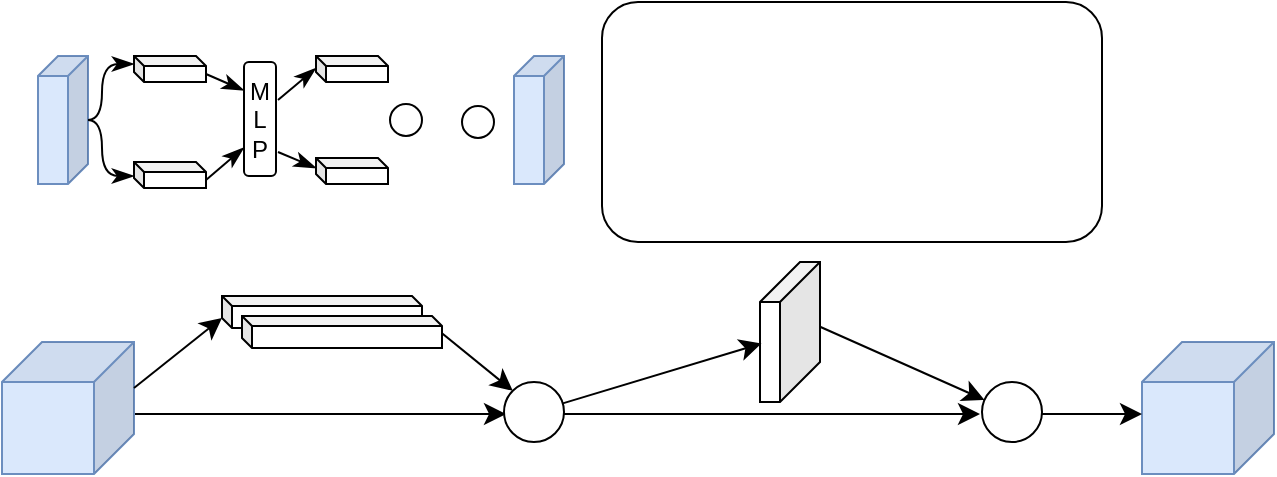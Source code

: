<mxfile version="26.0.15">
  <diagram name="第 1 页" id="USMosS6vwKU6ZGfOITGC">
    <mxGraphModel dx="553" dy="328" grid="1" gridSize="10" guides="1" tooltips="1" connect="1" arrows="1" fold="1" page="1" pageScale="1" pageWidth="827" pageHeight="1169" math="0" shadow="0">
      <root>
        <mxCell id="0" />
        <mxCell id="1" parent="0" />
        <mxCell id="SzQSZSZH6rv7SFYVgMxc-15" style="rounded=0;orthogonalLoop=1;jettySize=auto;html=1;entryX=0;entryY=0.5;entryDx=0;entryDy=0;fontSize=12;startSize=8;endSize=8;" edge="1" parent="1">
          <mxGeometry relative="1" as="geometry">
            <mxPoint x="86.0" y="436" as="sourcePoint" />
            <mxPoint x="272" y="436" as="targetPoint" />
          </mxGeometry>
        </mxCell>
        <mxCell id="SzQSZSZH6rv7SFYVgMxc-11" value="" style="shape=cube;whiteSpace=wrap;html=1;boundedLbl=1;backgroundOutline=1;darkOpacity=0.05;darkOpacity2=0.1;flipH=1;fillColor=#dae8fc;strokeColor=#6c8ebf;size=20;" vertex="1" parent="1">
          <mxGeometry x="20" y="400" width="66" height="66" as="geometry" />
        </mxCell>
        <mxCell id="SzQSZSZH6rv7SFYVgMxc-12" value="" style="shape=cube;whiteSpace=wrap;html=1;boundedLbl=1;backgroundOutline=1;darkOpacity=0.05;darkOpacity2=0.1;flipH=1;fillColor=#dae8fc;strokeColor=#6c8ebf;size=20;" vertex="1" parent="1">
          <mxGeometry x="590" y="400" width="66" height="66" as="geometry" />
        </mxCell>
        <mxCell id="SzQSZSZH6rv7SFYVgMxc-13" value="" style="ellipse;whiteSpace=wrap;html=1;aspect=fixed;" vertex="1" parent="1">
          <mxGeometry x="271" y="420" width="30" height="30" as="geometry" />
        </mxCell>
        <mxCell id="SzQSZSZH6rv7SFYVgMxc-14" value="" style="ellipse;whiteSpace=wrap;html=1;aspect=fixed;" vertex="1" parent="1">
          <mxGeometry x="510" y="420" width="30" height="30" as="geometry" />
        </mxCell>
        <mxCell id="SzQSZSZH6rv7SFYVgMxc-16" style="rounded=0;orthogonalLoop=1;jettySize=auto;html=1;entryX=0;entryY=0.5;entryDx=0;entryDy=0;fontSize=12;startSize=8;endSize=8;" edge="1" parent="1">
          <mxGeometry relative="1" as="geometry">
            <mxPoint x="301" y="436" as="sourcePoint" />
            <mxPoint x="509" y="436" as="targetPoint" />
          </mxGeometry>
        </mxCell>
        <mxCell id="SzQSZSZH6rv7SFYVgMxc-17" style="rounded=0;orthogonalLoop=1;jettySize=auto;html=1;fontSize=12;startSize=8;endSize=8;" edge="1" parent="1">
          <mxGeometry relative="1" as="geometry">
            <mxPoint x="540" y="436" as="sourcePoint" />
            <mxPoint x="590" y="436" as="targetPoint" />
          </mxGeometry>
        </mxCell>
        <mxCell id="SzQSZSZH6rv7SFYVgMxc-22" style="edgeStyle=none;curved=1;rounded=0;orthogonalLoop=1;jettySize=auto;html=1;entryX=0;entryY=0;entryDx=0;entryDy=0;fontSize=12;startSize=8;endSize=8;exitX=0;exitY=0;exitDx=100;exitDy=10.5;exitPerimeter=0;" edge="1" parent="1" source="SzQSZSZH6rv7SFYVgMxc-18" target="SzQSZSZH6rv7SFYVgMxc-13">
          <mxGeometry relative="1" as="geometry" />
        </mxCell>
        <mxCell id="SzQSZSZH6rv7SFYVgMxc-18" value="" style="shape=cube;whiteSpace=wrap;html=1;boundedLbl=1;backgroundOutline=1;darkOpacity=0.05;darkOpacity2=0.1;size=5;" vertex="1" parent="1">
          <mxGeometry x="130" y="377" width="100" height="16" as="geometry" />
        </mxCell>
        <mxCell id="SzQSZSZH6rv7SFYVgMxc-20" value="" style="edgeStyle=none;curved=1;rounded=0;orthogonalLoop=1;jettySize=auto;html=1;fontSize=12;startSize=8;endSize=8;exitX=0.018;exitY=0.459;exitDx=0;exitDy=0;exitPerimeter=0;" edge="1" parent="1" source="SzQSZSZH6rv7SFYVgMxc-19" target="SzQSZSZH6rv7SFYVgMxc-14">
          <mxGeometry relative="1" as="geometry" />
        </mxCell>
        <mxCell id="SzQSZSZH6rv7SFYVgMxc-19" value="" style="shape=cube;whiteSpace=wrap;html=1;boundedLbl=1;backgroundOutline=1;darkOpacity=0.05;darkOpacity2=0.1;size=20;flipV=0;flipH=1;" vertex="1" parent="1">
          <mxGeometry x="399" y="360" width="30" height="70" as="geometry" />
        </mxCell>
        <mxCell id="SzQSZSZH6rv7SFYVgMxc-21" value="" style="endArrow=classic;html=1;rounded=0;fontSize=12;startSize=8;endSize=8;curved=1;exitX=0;exitY=0;exitDx=0;exitDy=23;exitPerimeter=0;entryX=0;entryY=0;entryDx=0;entryDy=11;entryPerimeter=0;" edge="1" parent="1" source="SzQSZSZH6rv7SFYVgMxc-11" target="SzQSZSZH6rv7SFYVgMxc-18">
          <mxGeometry width="50" height="50" relative="1" as="geometry">
            <mxPoint x="250" y="360" as="sourcePoint" />
            <mxPoint x="300" y="310" as="targetPoint" />
          </mxGeometry>
        </mxCell>
        <mxCell id="SzQSZSZH6rv7SFYVgMxc-23" style="edgeStyle=none;curved=1;rounded=0;orthogonalLoop=1;jettySize=auto;html=1;entryX=0.974;entryY=0.582;entryDx=0;entryDy=0;entryPerimeter=0;fontSize=12;startSize=8;endSize=8;" edge="1" parent="1" source="SzQSZSZH6rv7SFYVgMxc-13" target="SzQSZSZH6rv7SFYVgMxc-19">
          <mxGeometry relative="1" as="geometry" />
        </mxCell>
        <mxCell id="SzQSZSZH6rv7SFYVgMxc-26" value="" style="rounded=1;whiteSpace=wrap;html=1;" vertex="1" parent="1">
          <mxGeometry x="320" y="230" width="250" height="120" as="geometry" />
        </mxCell>
        <mxCell id="SzQSZSZH6rv7SFYVgMxc-27" value="" style="shape=cube;whiteSpace=wrap;html=1;boundedLbl=1;backgroundOutline=1;darkOpacity=0.05;darkOpacity2=0.1;flipH=1;fillColor=#dae8fc;strokeColor=#6c8ebf;size=10;" vertex="1" parent="1">
          <mxGeometry x="38" y="257" width="25" height="64" as="geometry" />
        </mxCell>
        <mxCell id="SzQSZSZH6rv7SFYVgMxc-28" value="" style="shape=cube;whiteSpace=wrap;html=1;boundedLbl=1;backgroundOutline=1;darkOpacity=0.05;darkOpacity2=0.1;size=5;" vertex="1" parent="1">
          <mxGeometry x="140" y="387" width="100" height="16" as="geometry" />
        </mxCell>
        <mxCell id="SzQSZSZH6rv7SFYVgMxc-43" style="edgeStyle=none;curved=1;rounded=0;orthogonalLoop=1;jettySize=auto;html=1;entryX=0;entryY=0.25;entryDx=0;entryDy=0;fontSize=12;startSize=8;endSize=8;exitX=0;exitY=0;exitDx=36;exitDy=9;exitPerimeter=0;endArrow=classicThin;endFill=1;" edge="1" parent="1" source="SzQSZSZH6rv7SFYVgMxc-29" target="SzQSZSZH6rv7SFYVgMxc-32">
          <mxGeometry relative="1" as="geometry" />
        </mxCell>
        <mxCell id="SzQSZSZH6rv7SFYVgMxc-29" value="" style="shape=cube;whiteSpace=wrap;html=1;boundedLbl=1;backgroundOutline=1;darkOpacity=0.05;darkOpacity2=0.1;size=5;" vertex="1" parent="1">
          <mxGeometry x="86" y="257" width="36" height="13" as="geometry" />
        </mxCell>
        <mxCell id="SzQSZSZH6rv7SFYVgMxc-44" style="edgeStyle=none;curved=1;rounded=0;orthogonalLoop=1;jettySize=auto;html=1;entryX=0;entryY=0.75;entryDx=0;entryDy=0;fontSize=12;startSize=8;endSize=8;exitX=0;exitY=0;exitDx=36;exitDy=9;exitPerimeter=0;endArrow=classicThin;endFill=1;" edge="1" parent="1" source="SzQSZSZH6rv7SFYVgMxc-30" target="SzQSZSZH6rv7SFYVgMxc-32">
          <mxGeometry relative="1" as="geometry" />
        </mxCell>
        <mxCell id="SzQSZSZH6rv7SFYVgMxc-30" value="" style="shape=cube;whiteSpace=wrap;html=1;boundedLbl=1;backgroundOutline=1;darkOpacity=0.05;darkOpacity2=0.1;size=5;" vertex="1" parent="1">
          <mxGeometry x="86" y="310" width="36" height="13" as="geometry" />
        </mxCell>
        <mxCell id="SzQSZSZH6rv7SFYVgMxc-32" value="M&lt;div&gt;L&lt;/div&gt;&lt;div&gt;P&lt;/div&gt;" style="rounded=1;whiteSpace=wrap;html=1;" vertex="1" parent="1">
          <mxGeometry x="141" y="260" width="16" height="57" as="geometry" />
        </mxCell>
        <mxCell id="SzQSZSZH6rv7SFYVgMxc-33" value="" style="shape=cube;whiteSpace=wrap;html=1;boundedLbl=1;backgroundOutline=1;darkOpacity=0.05;darkOpacity2=0.1;size=5;" vertex="1" parent="1">
          <mxGeometry x="177" y="257" width="36" height="13" as="geometry" />
        </mxCell>
        <mxCell id="SzQSZSZH6rv7SFYVgMxc-34" value="" style="shape=cube;whiteSpace=wrap;html=1;boundedLbl=1;backgroundOutline=1;darkOpacity=0.05;darkOpacity2=0.1;size=5;" vertex="1" parent="1">
          <mxGeometry x="177" y="308" width="36" height="13" as="geometry" />
        </mxCell>
        <mxCell id="SzQSZSZH6rv7SFYVgMxc-35" value="" style="shape=cube;whiteSpace=wrap;html=1;boundedLbl=1;backgroundOutline=1;darkOpacity=0.05;darkOpacity2=0.1;flipH=1;fillColor=#dae8fc;strokeColor=#6c8ebf;size=10;" vertex="1" parent="1">
          <mxGeometry x="276" y="257" width="25" height="64" as="geometry" />
        </mxCell>
        <mxCell id="SzQSZSZH6rv7SFYVgMxc-36" value="" style="ellipse;whiteSpace=wrap;html=1;aspect=fixed;" vertex="1" parent="1">
          <mxGeometry x="214" y="281" width="16" height="16" as="geometry" />
        </mxCell>
        <mxCell id="SzQSZSZH6rv7SFYVgMxc-37" value="" style="ellipse;whiteSpace=wrap;html=1;aspect=fixed;" vertex="1" parent="1">
          <mxGeometry x="250" y="282" width="16" height="16" as="geometry" />
        </mxCell>
        <mxCell id="SzQSZSZH6rv7SFYVgMxc-39" style="edgeStyle=orthogonalEdgeStyle;curved=1;rounded=0;orthogonalLoop=1;jettySize=auto;html=1;fontSize=12;startSize=8;endSize=8;entryX=0;entryY=0;entryDx=0;entryDy=4;entryPerimeter=0;endArrow=classicThin;endFill=1;" edge="1" parent="1" source="SzQSZSZH6rv7SFYVgMxc-27" target="SzQSZSZH6rv7SFYVgMxc-29">
          <mxGeometry relative="1" as="geometry">
            <Array as="points">
              <mxPoint x="70" y="289" />
              <mxPoint x="70" y="261" />
            </Array>
          </mxGeometry>
        </mxCell>
        <mxCell id="SzQSZSZH6rv7SFYVgMxc-41" style="edgeStyle=orthogonalEdgeStyle;curved=1;rounded=0;orthogonalLoop=1;jettySize=auto;html=1;fontSize=12;startSize=8;endSize=8;entryX=0;entryY=0;entryDx=0;entryDy=4;entryPerimeter=0;endArrow=classicThin;endFill=1;" edge="1" parent="1">
          <mxGeometry relative="1" as="geometry">
            <mxPoint x="63" y="289" as="sourcePoint" />
            <mxPoint x="86" y="317" as="targetPoint" />
            <Array as="points">
              <mxPoint x="70" y="289" />
              <mxPoint x="70" y="317" />
            </Array>
          </mxGeometry>
        </mxCell>
        <mxCell id="SzQSZSZH6rv7SFYVgMxc-46" style="edgeStyle=none;curved=1;rounded=0;orthogonalLoop=1;jettySize=auto;html=1;entryX=0;entryY=0.75;entryDx=0;entryDy=0;fontSize=12;startSize=8;endSize=8;exitX=0;exitY=0;exitDx=36;exitDy=9;exitPerimeter=0;endArrow=classicThin;endFill=1;" edge="1" parent="1">
          <mxGeometry relative="1" as="geometry">
            <mxPoint x="158" y="279" as="sourcePoint" />
            <mxPoint x="177" y="263" as="targetPoint" />
          </mxGeometry>
        </mxCell>
        <mxCell id="SzQSZSZH6rv7SFYVgMxc-47" style="edgeStyle=none;curved=1;rounded=0;orthogonalLoop=1;jettySize=auto;html=1;entryX=0;entryY=0.25;entryDx=0;entryDy=0;fontSize=12;startSize=8;endSize=8;exitX=0;exitY=0;exitDx=36;exitDy=9;exitPerimeter=0;endArrow=classicThin;endFill=1;" edge="1" parent="1">
          <mxGeometry relative="1" as="geometry">
            <mxPoint x="158" y="305" as="sourcePoint" />
            <mxPoint x="177" y="313" as="targetPoint" />
          </mxGeometry>
        </mxCell>
      </root>
    </mxGraphModel>
  </diagram>
</mxfile>
